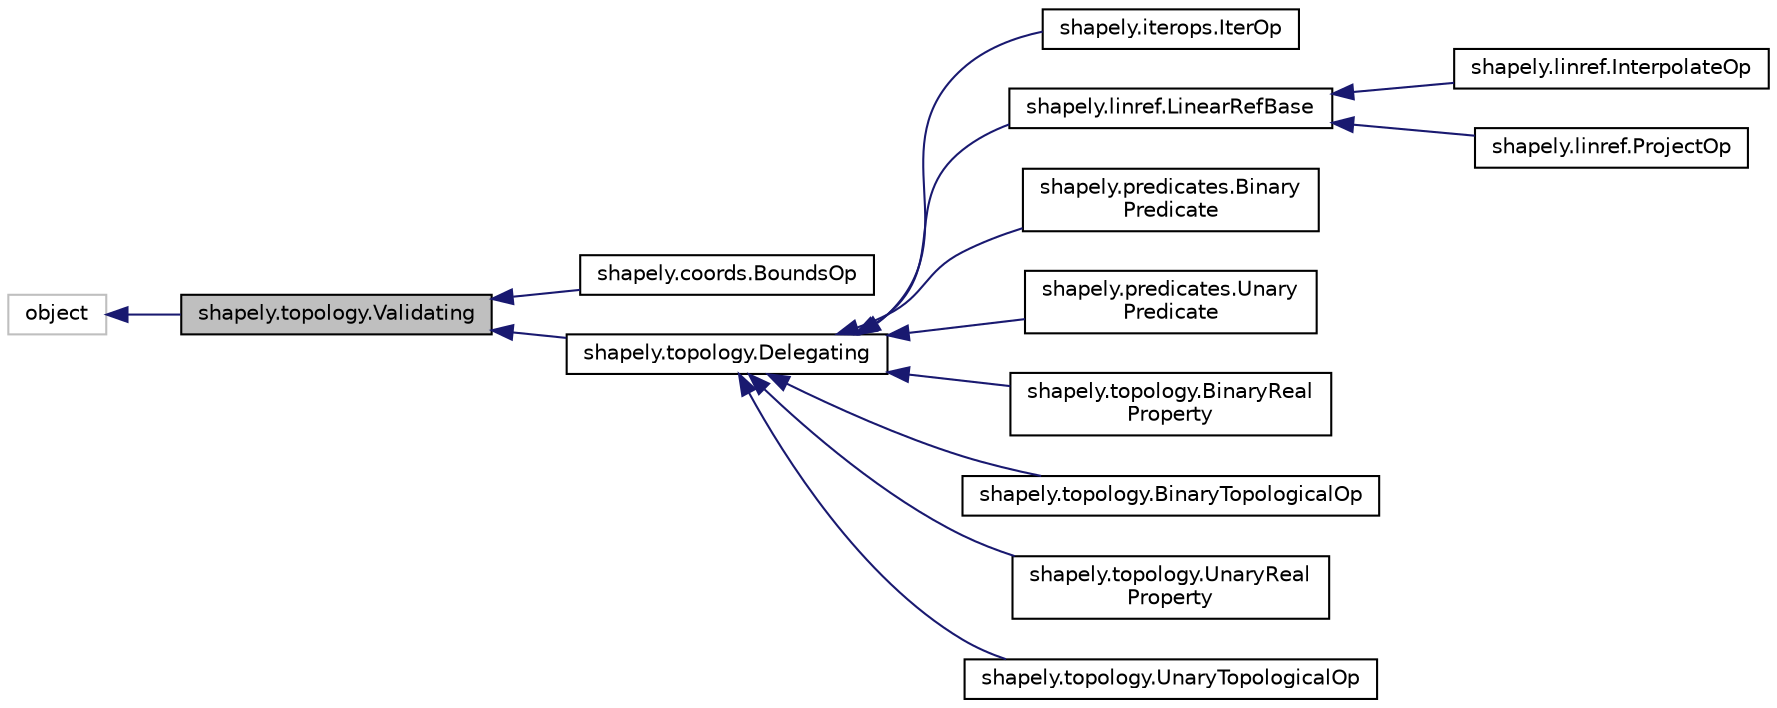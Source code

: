 digraph "shapely.topology.Validating"
{
 // LATEX_PDF_SIZE
  edge [fontname="Helvetica",fontsize="10",labelfontname="Helvetica",labelfontsize="10"];
  node [fontname="Helvetica",fontsize="10",shape=record];
  rankdir="LR";
  Node1 [label="shapely.topology.Validating",height=0.2,width=0.4,color="black", fillcolor="grey75", style="filled", fontcolor="black",tooltip=" "];
  Node2 -> Node1 [dir="back",color="midnightblue",fontsize="10",style="solid",fontname="Helvetica"];
  Node2 [label="object",height=0.2,width=0.4,color="grey75", fillcolor="white", style="filled",tooltip=" "];
  Node1 -> Node3 [dir="back",color="midnightblue",fontsize="10",style="solid",fontname="Helvetica"];
  Node3 [label="shapely.coords.BoundsOp",height=0.2,width=0.4,color="black", fillcolor="white", style="filled",URL="$classshapely_1_1coords_1_1_bounds_op.html",tooltip=" "];
  Node1 -> Node4 [dir="back",color="midnightblue",fontsize="10",style="solid",fontname="Helvetica"];
  Node4 [label="shapely.topology.Delegating",height=0.2,width=0.4,color="black", fillcolor="white", style="filled",URL="$classshapely_1_1topology_1_1_delegating.html",tooltip=" "];
  Node4 -> Node5 [dir="back",color="midnightblue",fontsize="10",style="solid",fontname="Helvetica"];
  Node5 [label="shapely.iterops.IterOp",height=0.2,width=0.4,color="black", fillcolor="white", style="filled",URL="$classshapely_1_1iterops_1_1_iter_op.html",tooltip=" "];
  Node4 -> Node6 [dir="back",color="midnightblue",fontsize="10",style="solid",fontname="Helvetica"];
  Node6 [label="shapely.linref.LinearRefBase",height=0.2,width=0.4,color="black", fillcolor="white", style="filled",URL="$classshapely_1_1linref_1_1_linear_ref_base.html",tooltip=" "];
  Node6 -> Node7 [dir="back",color="midnightblue",fontsize="10",style="solid",fontname="Helvetica"];
  Node7 [label="shapely.linref.InterpolateOp",height=0.2,width=0.4,color="black", fillcolor="white", style="filled",URL="$classshapely_1_1linref_1_1_interpolate_op.html",tooltip=" "];
  Node6 -> Node8 [dir="back",color="midnightblue",fontsize="10",style="solid",fontname="Helvetica"];
  Node8 [label="shapely.linref.ProjectOp",height=0.2,width=0.4,color="black", fillcolor="white", style="filled",URL="$classshapely_1_1linref_1_1_project_op.html",tooltip=" "];
  Node4 -> Node9 [dir="back",color="midnightblue",fontsize="10",style="solid",fontname="Helvetica"];
  Node9 [label="shapely.predicates.Binary\lPredicate",height=0.2,width=0.4,color="black", fillcolor="white", style="filled",URL="$classshapely_1_1predicates_1_1_binary_predicate.html",tooltip=" "];
  Node4 -> Node10 [dir="back",color="midnightblue",fontsize="10",style="solid",fontname="Helvetica"];
  Node10 [label="shapely.predicates.Unary\lPredicate",height=0.2,width=0.4,color="black", fillcolor="white", style="filled",URL="$classshapely_1_1predicates_1_1_unary_predicate.html",tooltip=" "];
  Node4 -> Node11 [dir="back",color="midnightblue",fontsize="10",style="solid",fontname="Helvetica"];
  Node11 [label="shapely.topology.BinaryReal\lProperty",height=0.2,width=0.4,color="black", fillcolor="white", style="filled",URL="$classshapely_1_1topology_1_1_binary_real_property.html",tooltip=" "];
  Node4 -> Node12 [dir="back",color="midnightblue",fontsize="10",style="solid",fontname="Helvetica"];
  Node12 [label="shapely.topology.BinaryTopologicalOp",height=0.2,width=0.4,color="black", fillcolor="white", style="filled",URL="$classshapely_1_1topology_1_1_binary_topological_op.html",tooltip=" "];
  Node4 -> Node13 [dir="back",color="midnightblue",fontsize="10",style="solid",fontname="Helvetica"];
  Node13 [label="shapely.topology.UnaryReal\lProperty",height=0.2,width=0.4,color="black", fillcolor="white", style="filled",URL="$classshapely_1_1topology_1_1_unary_real_property.html",tooltip=" "];
  Node4 -> Node14 [dir="back",color="midnightblue",fontsize="10",style="solid",fontname="Helvetica"];
  Node14 [label="shapely.topology.UnaryTopologicalOp",height=0.2,width=0.4,color="black", fillcolor="white", style="filled",URL="$classshapely_1_1topology_1_1_unary_topological_op.html",tooltip=" "];
}
